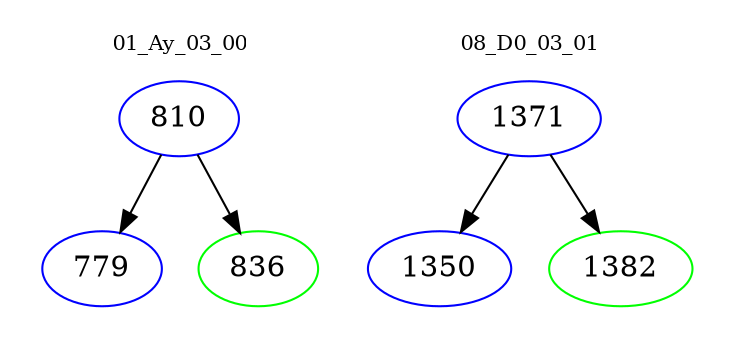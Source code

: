 digraph{
subgraph cluster_0 {
color = white
label = "01_Ay_03_00";
fontsize=10;
T0_810 [label="810", color="blue"]
T0_810 -> T0_779 [color="black"]
T0_779 [label="779", color="blue"]
T0_810 -> T0_836 [color="black"]
T0_836 [label="836", color="green"]
}
subgraph cluster_1 {
color = white
label = "08_D0_03_01";
fontsize=10;
T1_1371 [label="1371", color="blue"]
T1_1371 -> T1_1350 [color="black"]
T1_1350 [label="1350", color="blue"]
T1_1371 -> T1_1382 [color="black"]
T1_1382 [label="1382", color="green"]
}
}

